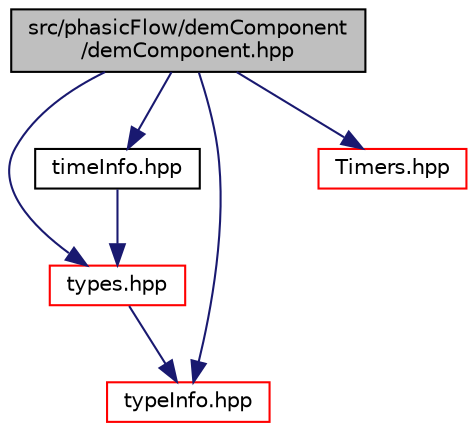 digraph "src/phasicFlow/demComponent/demComponent.hpp"
{
 // LATEX_PDF_SIZE
  edge [fontname="Helvetica",fontsize="10",labelfontname="Helvetica",labelfontsize="10"];
  node [fontname="Helvetica",fontsize="10",shape=record];
  Node1 [label="src/phasicFlow/demComponent\l/demComponent.hpp",height=0.2,width=0.4,color="black", fillcolor="grey75", style="filled", fontcolor="black",tooltip=" "];
  Node1 -> Node2 [color="midnightblue",fontsize="10",style="solid",fontname="Helvetica"];
  Node2 [label="types.hpp",height=0.2,width=0.4,color="red", fillcolor="white", style="filled",URL="$types_8hpp.html",tooltip=" "];
  Node2 -> Node15 [color="midnightblue",fontsize="10",style="solid",fontname="Helvetica"];
  Node15 [label="typeInfo.hpp",height=0.2,width=0.4,color="red", fillcolor="white", style="filled",URL="$typeInfo_8hpp.html",tooltip=" "];
  Node1 -> Node15 [color="midnightblue",fontsize="10",style="solid",fontname="Helvetica"];
  Node1 -> Node35 [color="midnightblue",fontsize="10",style="solid",fontname="Helvetica"];
  Node35 [label="timeInfo.hpp",height=0.2,width=0.4,color="black", fillcolor="white", style="filled",URL="$timeInfo_8hpp.html",tooltip=" "];
  Node35 -> Node2 [color="midnightblue",fontsize="10",style="solid",fontname="Helvetica"];
  Node1 -> Node36 [color="midnightblue",fontsize="10",style="solid",fontname="Helvetica"];
  Node36 [label="Timers.hpp",height=0.2,width=0.4,color="red", fillcolor="white", style="filled",URL="$Timers_8hpp.html",tooltip=" "];
}
